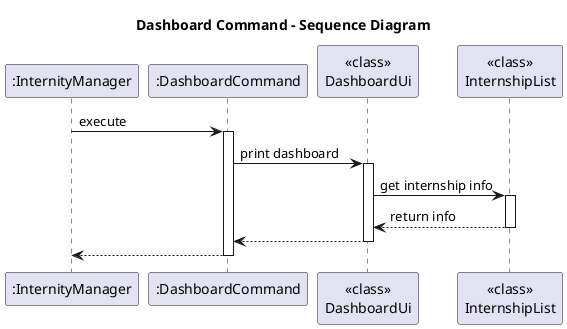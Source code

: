 @startuml
title Dashboard Command - Sequence Diagram

participant ":InternityManager" as Logic
participant ":DashboardCommand" as DC
participant "<<class>>\nDashboardUi" as DUi
participant "<<class>>\nInternshipList" as IL



Logic -> DC : execute
activate DC

DC -> DUi : print dashboard
activate DUi

DUi -> IL : get internship info
activate IL
IL --> DUi : return info
deactivate IL

DUi --> DC
deactivate DUi

DC --> Logic
deactivate DC
@enduml